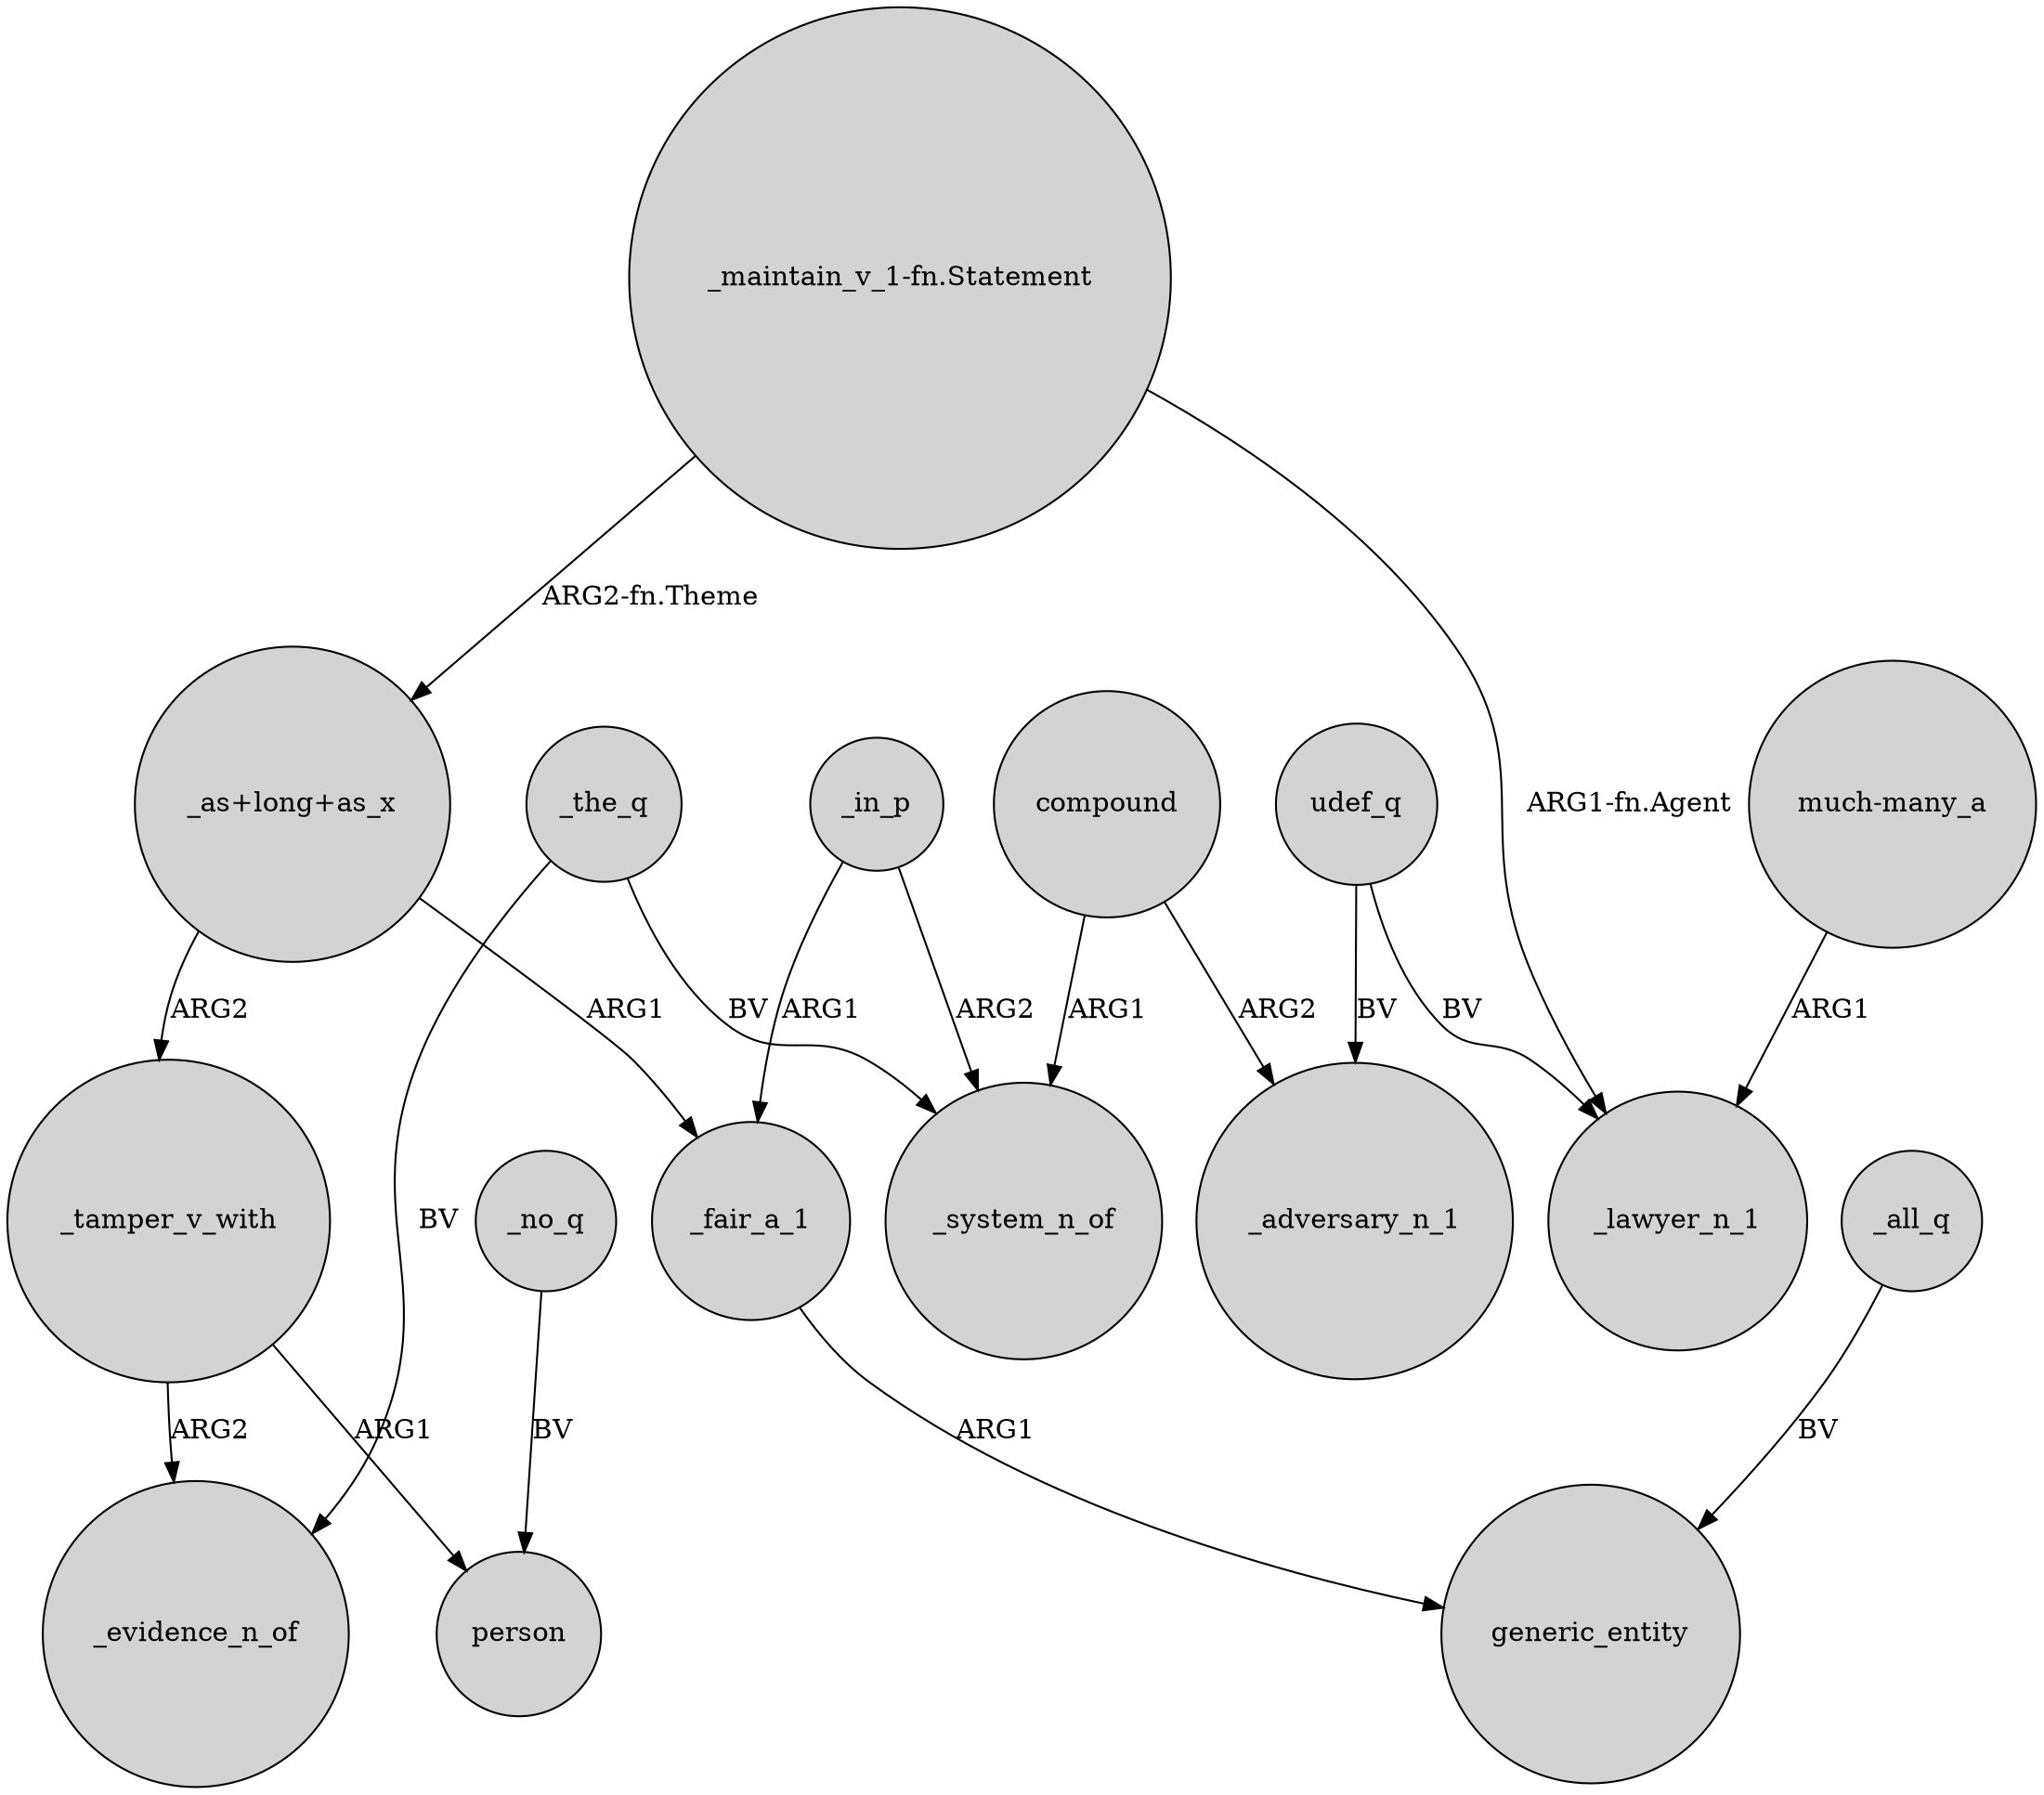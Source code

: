 digraph {
	node [shape=circle style=filled]
	_tamper_v_with -> person [label=ARG1]
	"_maintain_v_1-fn.Statement" -> "_as+long+as_x" [label="ARG2-fn.Theme"]
	_the_q -> _system_n_of [label=BV]
	_tamper_v_with -> _evidence_n_of [label=ARG2]
	"much-many_a" -> _lawyer_n_1 [label=ARG1]
	_the_q -> _evidence_n_of [label=BV]
	"_maintain_v_1-fn.Statement" -> _lawyer_n_1 [label="ARG1-fn.Agent"]
	udef_q -> _lawyer_n_1 [label=BV]
	compound -> _system_n_of [label=ARG1]
	compound -> _adversary_n_1 [label=ARG2]
	_fair_a_1 -> generic_entity [label=ARG1]
	udef_q -> _adversary_n_1 [label=BV]
	_no_q -> person [label=BV]
	_in_p -> _fair_a_1 [label=ARG1]
	"_as+long+as_x" -> _tamper_v_with [label=ARG2]
	_all_q -> generic_entity [label=BV]
	"_as+long+as_x" -> _fair_a_1 [label=ARG1]
	_in_p -> _system_n_of [label=ARG2]
}
